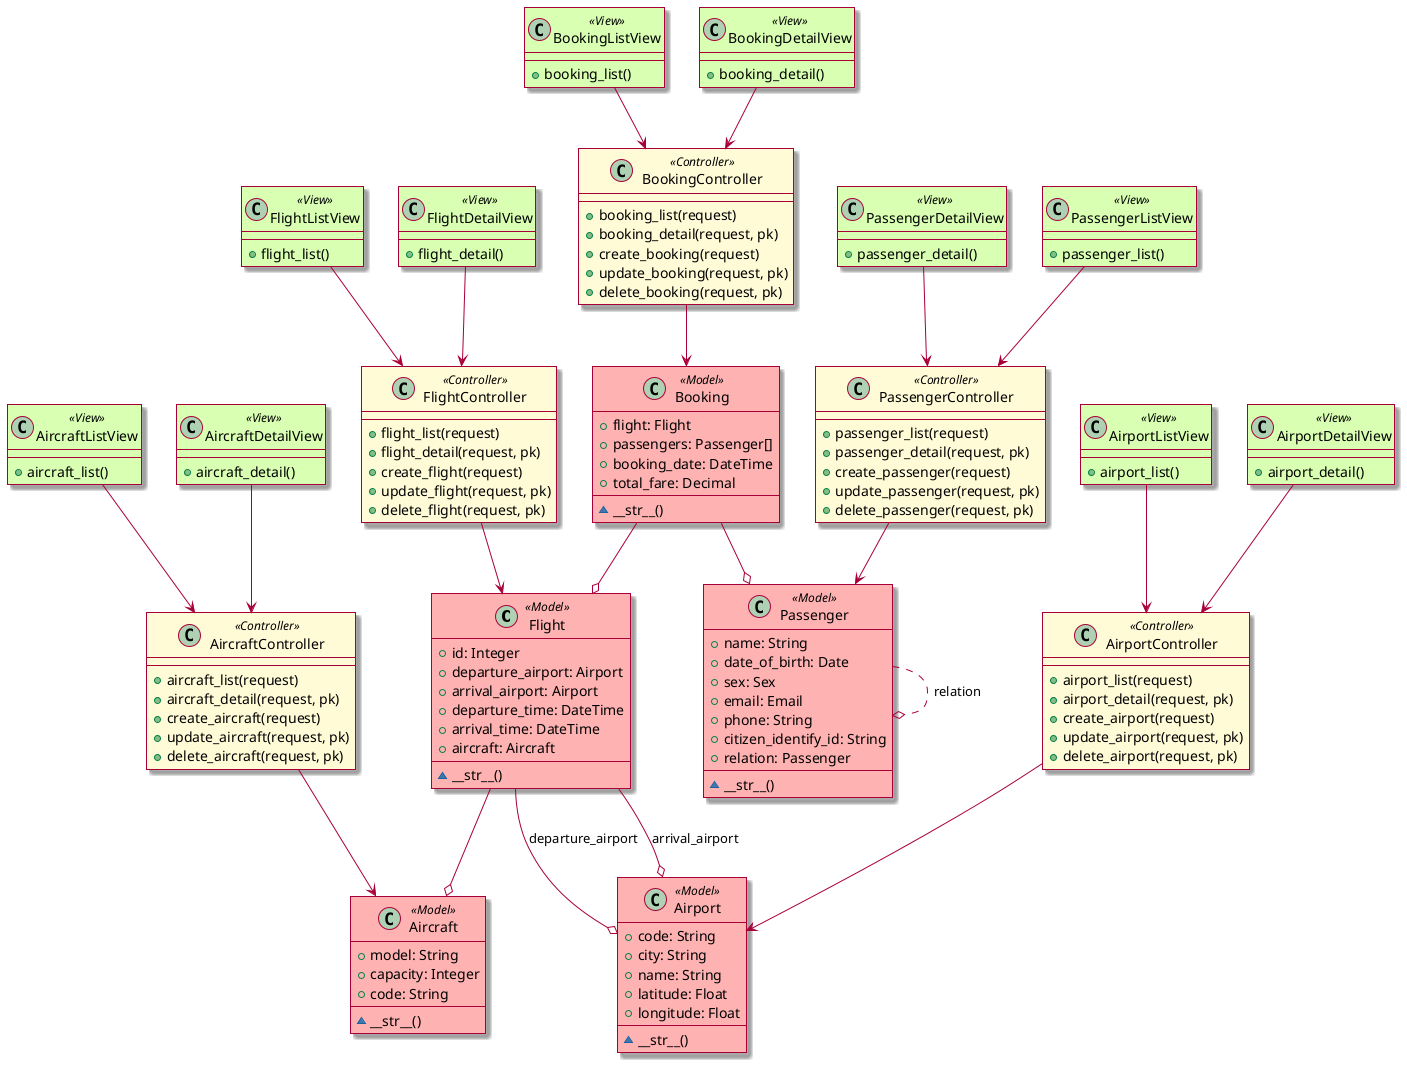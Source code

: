 @startuml "class uml"

skin rose

skinparam class {
BackgroundColor<<Model>> #FFB2B2
}

skinparam class {
BackgroundColor<<Controller>> #FFFBD7
}

skinparam class {
BackgroundColor<<View>> #D9FFB2
}


class Flight <<Model>> {
    + id: Integer
    + departure_airport: Airport
    + arrival_airport: Airport
    + departure_time: DateTime
    + arrival_time: DateTime
    + aircraft: Aircraft
    ~ __str__()
}

class Aircraft<<Model>> {
    + model: String
    + capacity: Integer
    + code: String
    ~ __str__()
}

class Airport<<Model>> {
    + code: String
    + city: String
    + name: String
    + latitude: Float
    + longitude: Float
    ~ __str__()
}

class Passenger<<Model>> {
    + name: String
    + date_of_birth: Date
    + sex: Sex
    + email: Email
    + phone: String
    + citizen_identify_id: String
    + relation: Passenger
    ~ __str__()
}

class Booking<<Model>> {
    + flight: Flight
    + passengers: Passenger[]
    + booking_date: DateTime
    + total_fare: Decimal
    ~ __str__()
}

class FlightListView<<View>> {
    + flight_list()
}

class FlightDetailView<<View>> {
    + flight_detail()
}

class AirportListView<<View>> {
    + airport_list()
}

class AirportDetailView<<View>> {
    + airport_detail()
}

class AircraftListView<<View>> {
    + aircraft_list()
}

class AircraftDetailView<<View>> {
    + aircraft_detail()
}

class PassengerListView<<View>> {
    + passenger_list()
}

class PassengerDetailView<<View>> {
    + passenger_detail()
}

class BookingListView<<View>> {
    + booking_list()
}

class BookingDetailView<<View>> {
    + booking_detail()
}

class FlightController<<Controller>> {
    + flight_list(request)
    + flight_detail(request, pk)
    + create_flight(request)
    + update_flight(request, pk)
    + delete_flight(request, pk)
}

class AirportController<<Controller>> {
    + airport_list(request)
    + airport_detail(request, pk)
    + create_airport(request)
    + update_airport(request, pk)
    + delete_airport(request, pk)
}

class AircraftController<<Controller>> {
    + aircraft_list(request)
    + aircraft_detail(request, pk)
    + create_aircraft(request)
    + update_aircraft(request, pk)
    + delete_aircraft(request, pk)
}

class PassengerController<<Controller>> {
    + passenger_list(request)
    + passenger_detail(request, pk)
    + create_passenger(request)
    + update_passenger(request, pk)
    + delete_passenger(request, pk)
}

class BookingController<<Controller>> {
    + booking_list(request)
    + booking_detail(request, pk)
    + create_booking(request)
    + update_booking(request, pk)
    + delete_booking(request, pk)
}

FlightListView --> FlightController
FlightDetailView --> FlightController
AirportListView --> AirportController
AirportDetailView --> AirportController
AircraftListView --> AircraftController
AircraftDetailView --> AircraftController
PassengerListView --> PassengerController
PassengerDetailView --> PassengerController
BookingListView --> BookingController
BookingDetailView --> BookingController

FlightController --> Flight
AirportController --> Airport
AircraftController --> Aircraft
PassengerController --> Passenger
BookingController --> Booking

Passenger ..o Passenger: relation
Flight --o Airport: departure_airport
Flight --o Airport: arrival_airport
Flight --o Aircraft
Booking --o Flight
Booking --o Passenger

@enduml
